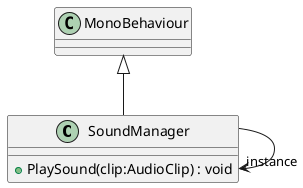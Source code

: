 @startuml
class SoundManager {
    + PlaySound(clip:AudioClip) : void
}
MonoBehaviour <|-- SoundManager
SoundManager --> "instance" SoundManager
@enduml
